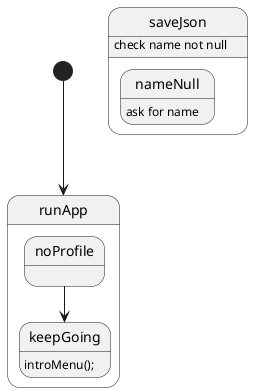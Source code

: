 @startuml
'https://plantuml.com/sequence-diagram

[*] --> runApp

state runApp{
    noProfile --> keepGoing
    keepGoing: introMenu();
}

state saveJson {
    saveJson: check name not null
    nameNull: ask for name
}

@enduml
